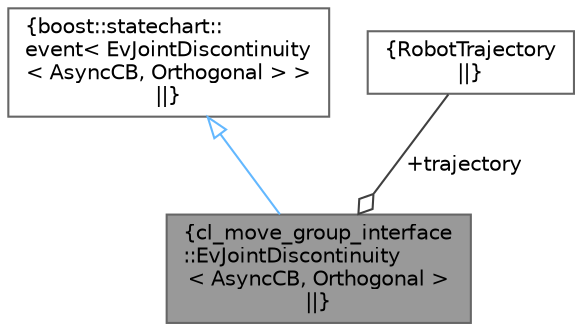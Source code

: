 digraph "cl_move_group_interface::EvJointDiscontinuity&lt; AsyncCB, Orthogonal &gt;"
{
 // LATEX_PDF_SIZE
  bgcolor="transparent";
  edge [fontname=Helvetica,fontsize=10,labelfontname=Helvetica,labelfontsize=10];
  node [fontname=Helvetica,fontsize=10,shape=box,height=0.2,width=0.4];
  Node1 [label="{cl_move_group_interface\l::EvJointDiscontinuity\l\< AsyncCB, Orthogonal \>\n||}",height=0.2,width=0.4,color="gray40", fillcolor="grey60", style="filled", fontcolor="black",tooltip=" "];
  Node2 -> Node1 [dir="back",color="steelblue1",style="solid",arrowtail="onormal"];
  Node2 [label="{boost::statechart::\levent\< EvJointDiscontinuity\l\< AsyncCB, Orthogonal \> \>\n||}",height=0.2,width=0.4,color="gray40", fillcolor="white", style="filled",URL="$classboost_1_1statechart_1_1event.html",tooltip=" "];
  Node3 -> Node1 [color="grey25",style="solid",label=" +trajectory" ,arrowhead="odiamond"];
  Node3 [label="{RobotTrajectory\n||}",height=0.2,width=0.4,color="gray40", fillcolor="white", style="filled",tooltip=" "];
}
